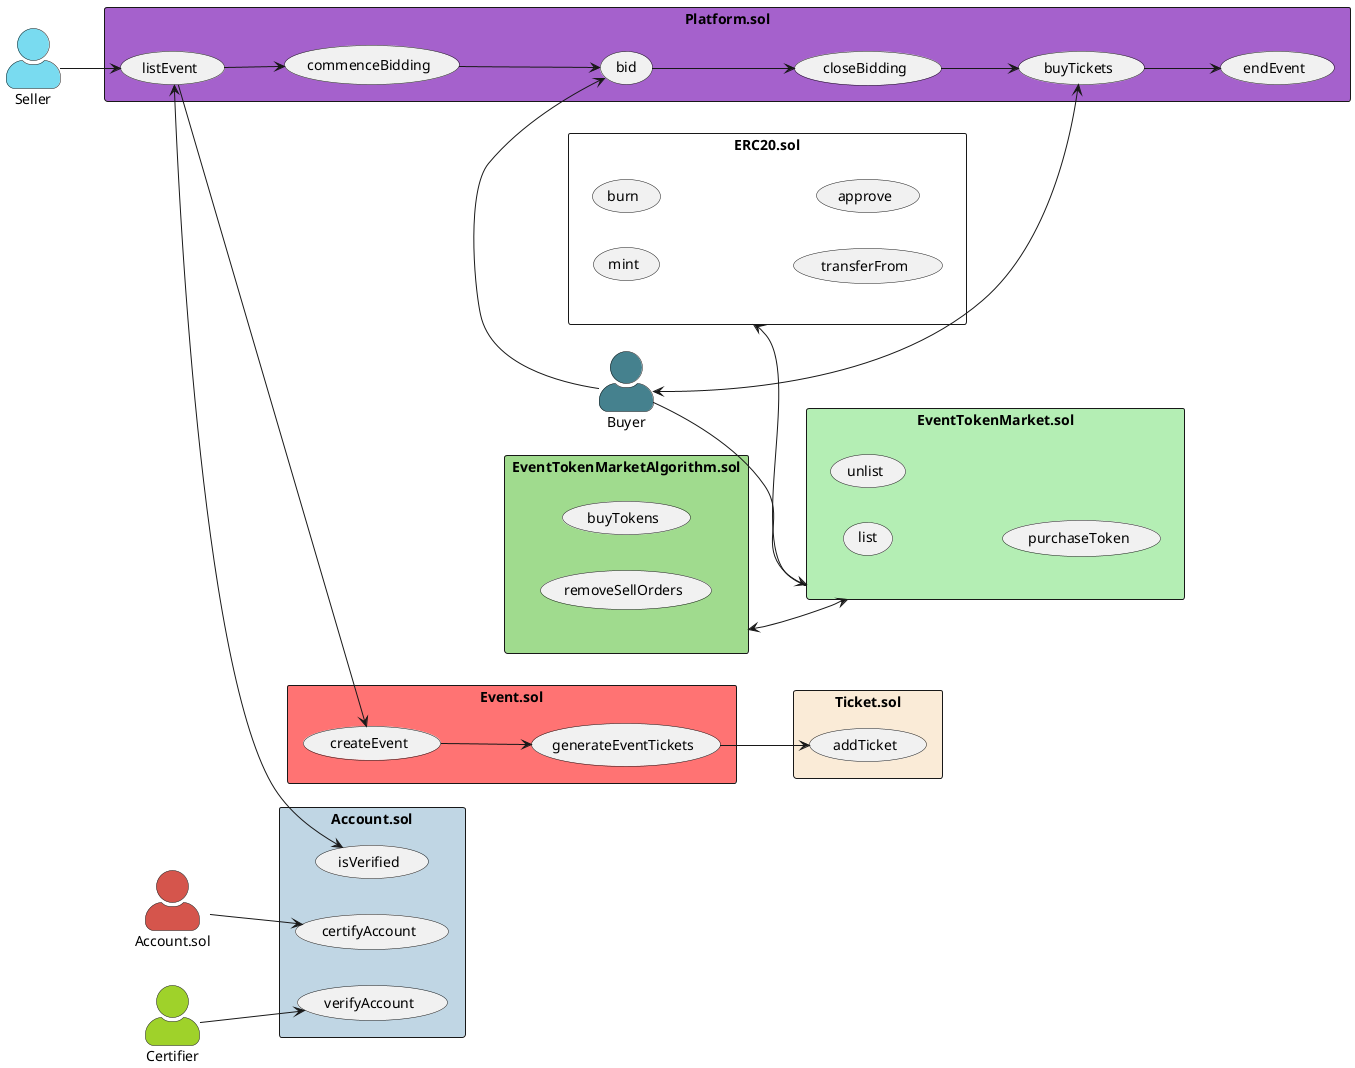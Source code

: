 @startuml ArchitectureDiagram
skinparam actorStyle awesome
skinparam packageStyle rectangle

left to right direction
"Seller"  as Seller #79dbf0
"Certifier" as Certifier #9fd22a
"Buyer" as Buyer #45818e
"Account.sol" as Account #d5554c

Buyer --> EventTokenMarket.sol
rectangle Platform.sol #a561cc {
  Seller --> (listEvent)
  (listEvent) --> (commenceBidding)
  (commenceBidding) --> (bid)
  (bid) --> (closeBidding)
  (closeBidding) --> (buyTickets)
  (buyTickets) --> (endEvent)
  Buyer <--> (buyTickets)
  Buyer -right-> (bid)
}

rectangle Event.sol #ff7373 {
  (listEvent) --> (createEvent)
  (createEvent) --> (generateEventTickets)
}

rectangle Ticket.sol #faebd7 {
  (generateEventTickets) --> (addTicket)
}

rectangle Account.sol #c0d6e4 {
   Certifier --> (verifyAccount)
  (listEvent) <--> (isVerified)
  Account --> (certifyAccount)
}

EventTokenMarket.sol <-up-> EventTokenMarketAlgorithm.sol
EventTokenMarket.sol -up-> ERC20.sol

rectangle EventTokenMarket.sol #b4eeb4 {
    (list)
    (unlist)
    (purchaseToken)
}

rectangle EventTokenMarketAlgorithm.sol #a0db8e {
    (buyTokens)
    (removeSellOrders)
}

rectangle ERC20.sol {
    (mint)
    (burn)
    (transferFrom)
    (approve)
}

@enduml